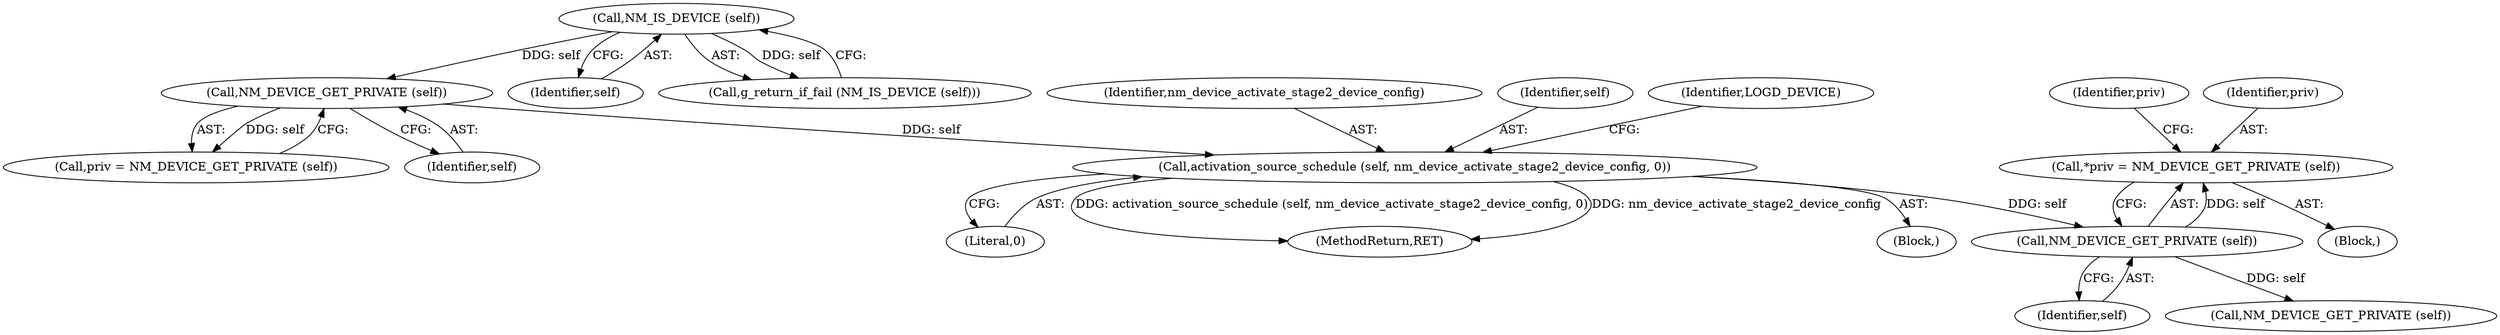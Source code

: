 digraph "0_NetworkManager_d5fc88e573fa58b93034b04d35a2454f5d28cad9@pointer" {
"1003906" [label="(Call,*priv = NM_DEVICE_GET_PRIVATE (self))"];
"1003908" [label="(Call,NM_DEVICE_GET_PRIVATE (self))"];
"1003897" [label="(Call,activation_source_schedule (self, nm_device_activate_stage2_device_config, 0))"];
"1003891" [label="(Call,NM_DEVICE_GET_PRIVATE (self))"];
"1003887" [label="(Call,NM_IS_DEVICE (self))"];
"1003912" [label="(Identifier,priv)"];
"1003899" [label="(Identifier,nm_device_activate_stage2_device_config)"];
"1003898" [label="(Identifier,self)"];
"1003889" [label="(Call,priv = NM_DEVICE_GET_PRIVATE (self))"];
"1003904" [label="(Block,)"];
"1003897" [label="(Call,activation_source_schedule (self, nm_device_activate_stage2_device_config, 0))"];
"1003888" [label="(Identifier,self)"];
"1003900" [label="(Literal,0)"];
"1003886" [label="(Call,g_return_if_fail (NM_IS_DEVICE (self)))"];
"1003909" [label="(Identifier,self)"];
"1003906" [label="(Call,*priv = NM_DEVICE_GET_PRIVATE (self))"];
"1003928" [label="(Call,NM_DEVICE_GET_PRIVATE (self))"];
"1007368" [label="(MethodReturn,RET)"];
"1003892" [label="(Identifier,self)"];
"1003887" [label="(Call,NM_IS_DEVICE (self))"];
"1003907" [label="(Identifier,priv)"];
"1003902" [label="(Identifier,LOGD_DEVICE)"];
"1003891" [label="(Call,NM_DEVICE_GET_PRIVATE (self))"];
"1003884" [label="(Block,)"];
"1003908" [label="(Call,NM_DEVICE_GET_PRIVATE (self))"];
"1003906" -> "1003904"  [label="AST: "];
"1003906" -> "1003908"  [label="CFG: "];
"1003907" -> "1003906"  [label="AST: "];
"1003908" -> "1003906"  [label="AST: "];
"1003912" -> "1003906"  [label="CFG: "];
"1003908" -> "1003906"  [label="DDG: self"];
"1003908" -> "1003909"  [label="CFG: "];
"1003909" -> "1003908"  [label="AST: "];
"1003897" -> "1003908"  [label="DDG: self"];
"1003908" -> "1003928"  [label="DDG: self"];
"1003897" -> "1003884"  [label="AST: "];
"1003897" -> "1003900"  [label="CFG: "];
"1003898" -> "1003897"  [label="AST: "];
"1003899" -> "1003897"  [label="AST: "];
"1003900" -> "1003897"  [label="AST: "];
"1003902" -> "1003897"  [label="CFG: "];
"1003897" -> "1007368"  [label="DDG: activation_source_schedule (self, nm_device_activate_stage2_device_config, 0)"];
"1003897" -> "1007368"  [label="DDG: nm_device_activate_stage2_device_config"];
"1003891" -> "1003897"  [label="DDG: self"];
"1003891" -> "1003889"  [label="AST: "];
"1003891" -> "1003892"  [label="CFG: "];
"1003892" -> "1003891"  [label="AST: "];
"1003889" -> "1003891"  [label="CFG: "];
"1003891" -> "1003889"  [label="DDG: self"];
"1003887" -> "1003891"  [label="DDG: self"];
"1003887" -> "1003886"  [label="AST: "];
"1003887" -> "1003888"  [label="CFG: "];
"1003888" -> "1003887"  [label="AST: "];
"1003886" -> "1003887"  [label="CFG: "];
"1003887" -> "1003886"  [label="DDG: self"];
}
